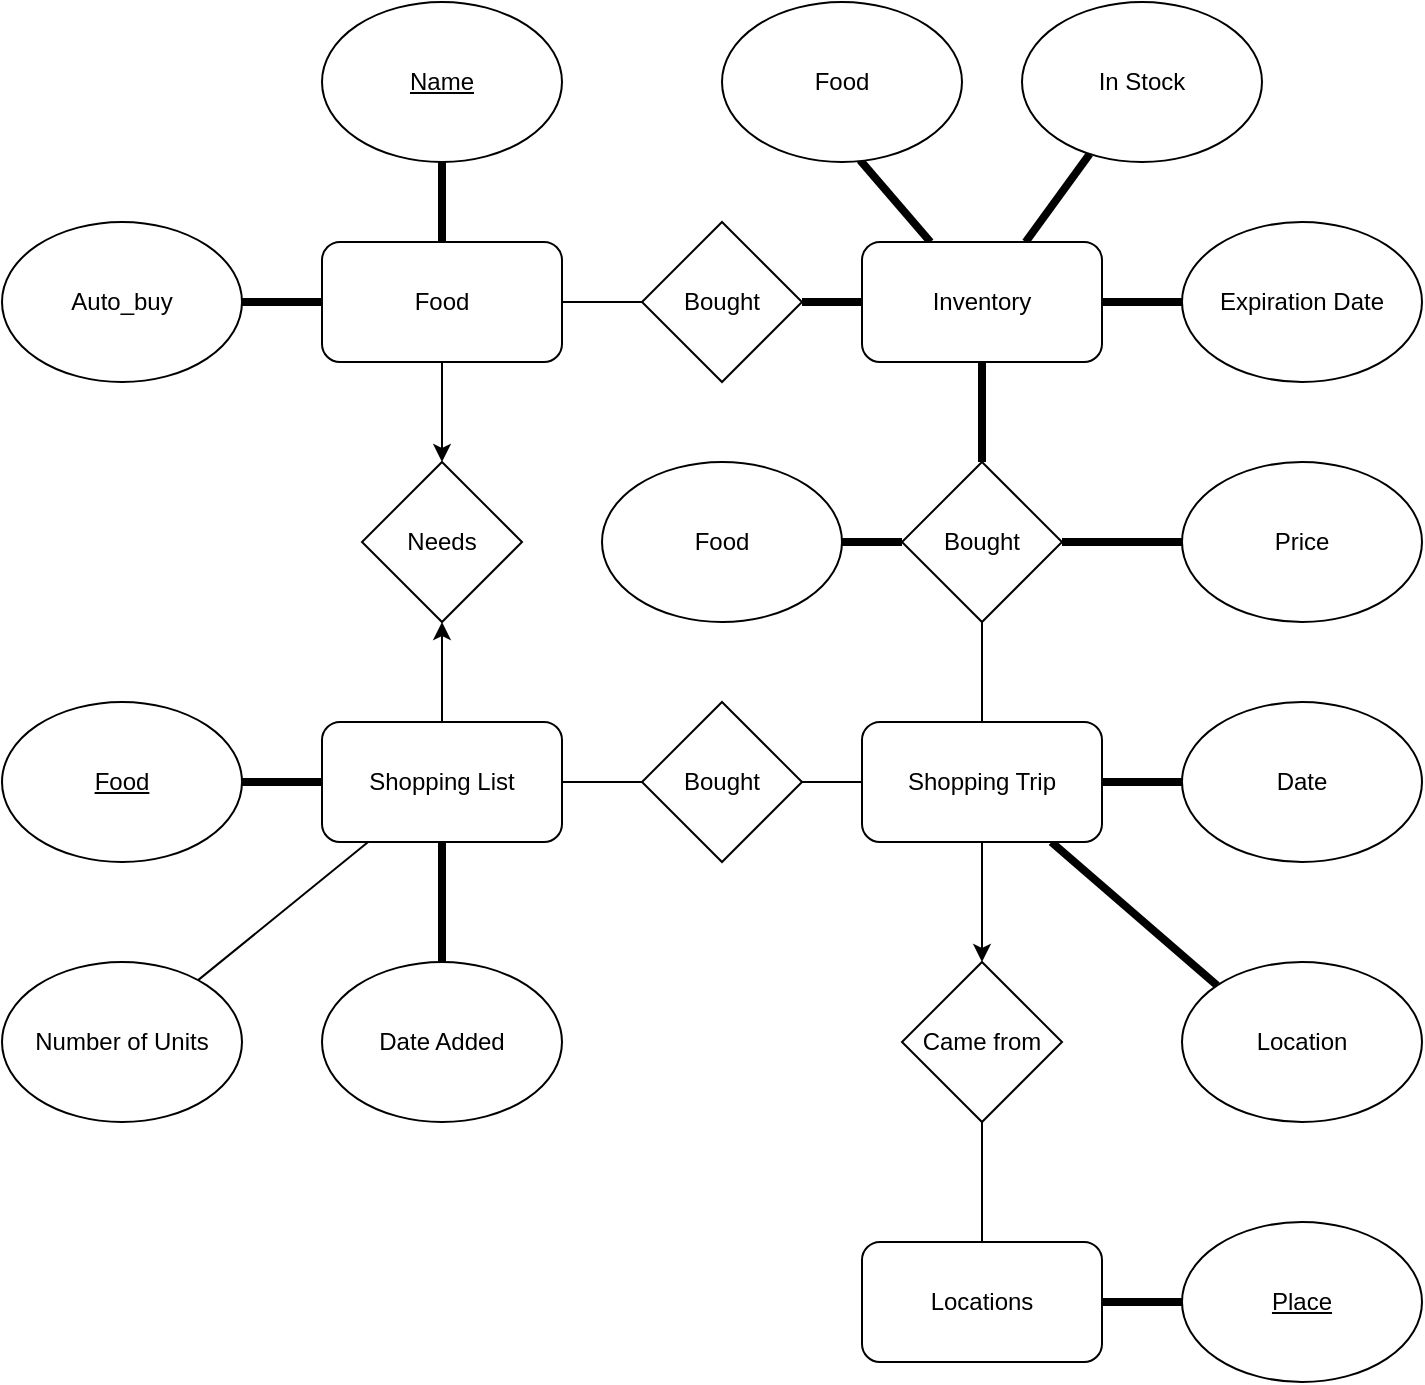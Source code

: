 <mxfile>
    <diagram id="nGnR9s7KKYYqO46Bas71" name="Page-1">
        <mxGraphModel dx="1074" dy="797" grid="1" gridSize="10" guides="1" tooltips="1" connect="1" arrows="1" fold="1" page="1" pageScale="1" pageWidth="850" pageHeight="1100" math="0" shadow="0">
            <root>
                <mxCell id="0"/>
                <mxCell id="1" parent="0"/>
                <mxCell id="17" value="" style="edgeStyle=none;html=1;endArrow=none;endFill=0;strokeWidth=4;" parent="1" source="2" target="5" edge="1">
                    <mxGeometry relative="1" as="geometry"/>
                </mxCell>
                <mxCell id="18" value="" style="edgeStyle=none;html=1;endArrow=none;endFill=0;strokeWidth=4;" parent="1" source="2" target="6" edge="1">
                    <mxGeometry relative="1" as="geometry"/>
                </mxCell>
                <mxCell id="32" value="" style="edgeStyle=none;html=1;strokeWidth=1;endArrow=none;endFill=0;" parent="1" source="2" target="30" edge="1">
                    <mxGeometry relative="1" as="geometry"/>
                </mxCell>
                <mxCell id="2" value="Food" style="rounded=1;whiteSpace=wrap;html=1;" parent="1" vertex="1">
                    <mxGeometry x="180" y="150" width="120" height="60" as="geometry"/>
                </mxCell>
                <mxCell id="5" value="&lt;u&gt;Name&lt;/u&gt;" style="ellipse;whiteSpace=wrap;html=1;" parent="1" vertex="1">
                    <mxGeometry x="180" y="30" width="120" height="80" as="geometry"/>
                </mxCell>
                <mxCell id="6" value="Auto_buy" style="ellipse;whiteSpace=wrap;html=1;" parent="1" vertex="1">
                    <mxGeometry x="20" y="140" width="120" height="80" as="geometry"/>
                </mxCell>
                <mxCell id="19" style="edgeStyle=none;html=1;entryX=0.575;entryY=0.988;entryDx=0;entryDy=0;entryPerimeter=0;strokeWidth=4;endArrow=none;endFill=0;" parent="1" source="7" target="8" edge="1">
                    <mxGeometry relative="1" as="geometry"/>
                </mxCell>
                <mxCell id="21" value="" style="edgeStyle=none;html=1;strokeWidth=4;endArrow=none;endFill=0;" parent="1" source="7" target="12" edge="1">
                    <mxGeometry relative="1" as="geometry"/>
                </mxCell>
                <mxCell id="22" style="edgeStyle=none;html=1;strokeWidth=4;endArrow=none;endFill=0;" parent="1" source="7" target="10" edge="1">
                    <mxGeometry relative="1" as="geometry"/>
                </mxCell>
                <mxCell id="7" value="Inventory" style="rounded=1;whiteSpace=wrap;html=1;" parent="1" vertex="1">
                    <mxGeometry x="450" y="150" width="120" height="60" as="geometry"/>
                </mxCell>
                <mxCell id="8" value="Food" style="ellipse;whiteSpace=wrap;html=1;" parent="1" vertex="1">
                    <mxGeometry x="380" y="30" width="120" height="80" as="geometry"/>
                </mxCell>
                <mxCell id="10" value="Expiration Date" style="ellipse;whiteSpace=wrap;html=1;" parent="1" vertex="1">
                    <mxGeometry x="610" y="140" width="120" height="80" as="geometry"/>
                </mxCell>
                <mxCell id="12" value="In Stock" style="ellipse;whiteSpace=wrap;html=1;" parent="1" vertex="1">
                    <mxGeometry x="530" y="30" width="120" height="80" as="geometry"/>
                </mxCell>
                <mxCell id="25" value="" style="edgeStyle=none;html=1;strokeWidth=4;endArrow=none;endFill=0;" parent="1" source="13" target="14" edge="1">
                    <mxGeometry relative="1" as="geometry"/>
                </mxCell>
                <mxCell id="26" value="" style="edgeStyle=none;html=1;strokeWidth=1;endArrow=none;endFill=0;" parent="1" source="13" target="15" edge="1">
                    <mxGeometry relative="1" as="geometry"/>
                </mxCell>
                <mxCell id="27" value="" style="edgeStyle=none;html=1;strokeWidth=4;endArrow=none;endFill=0;" parent="1" source="13" target="16" edge="1">
                    <mxGeometry relative="1" as="geometry"/>
                </mxCell>
                <mxCell id="60" value="" style="edgeStyle=none;html=1;strokeWidth=1;endArrow=classic;endFill=1;startArrow=none;startFill=0;" parent="1" source="13" target="28" edge="1">
                    <mxGeometry relative="1" as="geometry"/>
                </mxCell>
                <mxCell id="13" value="Shopping List" style="rounded=1;whiteSpace=wrap;html=1;" parent="1" vertex="1">
                    <mxGeometry x="180" y="390" width="120" height="60" as="geometry"/>
                </mxCell>
                <mxCell id="14" value="&lt;u&gt;Food&lt;/u&gt;" style="ellipse;whiteSpace=wrap;html=1;" parent="1" vertex="1">
                    <mxGeometry x="20" y="380" width="120" height="80" as="geometry"/>
                </mxCell>
                <mxCell id="15" value="Number of Units" style="ellipse;whiteSpace=wrap;html=1;" parent="1" vertex="1">
                    <mxGeometry x="20" y="510" width="120" height="80" as="geometry"/>
                </mxCell>
                <mxCell id="16" value="Date Added" style="ellipse;whiteSpace=wrap;html=1;" parent="1" vertex="1">
                    <mxGeometry x="180" y="510" width="120" height="80" as="geometry"/>
                </mxCell>
                <mxCell id="33" value="" style="edgeStyle=none;html=1;strokeWidth=1;endArrow=none;endFill=0;startArrow=classic;startFill=1;" parent="1" source="28" target="2" edge="1">
                    <mxGeometry relative="1" as="geometry"/>
                </mxCell>
                <mxCell id="28" value="Needs" style="rhombus;whiteSpace=wrap;html=1;" parent="1" vertex="1">
                    <mxGeometry x="200" y="260" width="80" height="80" as="geometry"/>
                </mxCell>
                <mxCell id="31" value="" style="edgeStyle=none;html=1;strokeWidth=4;endArrow=none;endFill=0;" parent="1" source="30" target="7" edge="1">
                    <mxGeometry relative="1" as="geometry"/>
                </mxCell>
                <mxCell id="30" value="Bought" style="rhombus;whiteSpace=wrap;html=1;" parent="1" vertex="1">
                    <mxGeometry x="340" y="140" width="80" height="80" as="geometry"/>
                </mxCell>
                <mxCell id="44" style="edgeStyle=none;html=1;entryX=0;entryY=0;entryDx=0;entryDy=0;strokeWidth=4;endArrow=none;endFill=0;" parent="1" source="38" target="40" edge="1">
                    <mxGeometry relative="1" as="geometry"/>
                </mxCell>
                <mxCell id="46" style="edgeStyle=none;html=1;strokeWidth=4;endArrow=none;endFill=0;" parent="1" source="38" target="42" edge="1">
                    <mxGeometry relative="1" as="geometry"/>
                </mxCell>
                <mxCell id="51" value="" style="edgeStyle=none;html=1;strokeWidth=1;endArrow=none;endFill=0;" parent="1" source="38" target="50" edge="1">
                    <mxGeometry relative="1" as="geometry"/>
                </mxCell>
                <mxCell id="38" value="Shopping Trip" style="rounded=1;whiteSpace=wrap;html=1;" parent="1" vertex="1">
                    <mxGeometry x="450" y="390" width="120" height="60" as="geometry"/>
                </mxCell>
                <mxCell id="63" value="" style="edgeStyle=none;html=1;strokeWidth=4;startArrow=none;startFill=0;endArrow=none;endFill=0;" parent="1" source="39" target="50" edge="1">
                    <mxGeometry relative="1" as="geometry"/>
                </mxCell>
                <mxCell id="39" value="Food" style="ellipse;whiteSpace=wrap;html=1;" parent="1" vertex="1">
                    <mxGeometry x="320" y="260" width="120" height="80" as="geometry"/>
                </mxCell>
                <mxCell id="40" value="Location" style="ellipse;whiteSpace=wrap;html=1;" parent="1" vertex="1">
                    <mxGeometry x="610" y="510" width="120" height="80" as="geometry"/>
                </mxCell>
                <mxCell id="41" value="Price" style="ellipse;whiteSpace=wrap;html=1;" parent="1" vertex="1">
                    <mxGeometry x="610" y="260" width="120" height="80" as="geometry"/>
                </mxCell>
                <mxCell id="42" value="Date" style="ellipse;whiteSpace=wrap;html=1;" parent="1" vertex="1">
                    <mxGeometry x="610" y="380" width="120" height="80" as="geometry"/>
                </mxCell>
                <mxCell id="48" value="" style="edgeStyle=none;html=1;strokeWidth=1;endArrow=none;endFill=0;" parent="1" source="47" target="13" edge="1">
                    <mxGeometry relative="1" as="geometry"/>
                </mxCell>
                <mxCell id="49" value="" style="edgeStyle=none;html=1;strokeWidth=1;endArrow=none;endFill=0;" parent="1" source="47" target="38" edge="1">
                    <mxGeometry relative="1" as="geometry"/>
                </mxCell>
                <mxCell id="47" value="Bought" style="rhombus;whiteSpace=wrap;html=1;" parent="1" vertex="1">
                    <mxGeometry x="340" y="380" width="80" height="80" as="geometry"/>
                </mxCell>
                <mxCell id="52" value="" style="edgeStyle=none;html=1;strokeWidth=4;endArrow=none;endFill=0;" parent="1" source="50" target="7" edge="1">
                    <mxGeometry relative="1" as="geometry"/>
                </mxCell>
                <mxCell id="62" value="" style="edgeStyle=none;html=1;strokeWidth=4;startArrow=none;startFill=0;endArrow=none;endFill=0;" parent="1" source="50" target="41" edge="1">
                    <mxGeometry relative="1" as="geometry"/>
                </mxCell>
                <mxCell id="50" value="Bought" style="rhombus;whiteSpace=wrap;html=1;" parent="1" vertex="1">
                    <mxGeometry x="470" y="260" width="80" height="80" as="geometry"/>
                </mxCell>
                <mxCell id="54" value="Locations" style="rounded=1;whiteSpace=wrap;html=1;" parent="1" vertex="1">
                    <mxGeometry x="450" y="650" width="120" height="60" as="geometry"/>
                </mxCell>
                <mxCell id="56" value="" style="edgeStyle=none;html=1;strokeWidth=4;endArrow=none;endFill=0;" parent="1" source="55" target="54" edge="1">
                    <mxGeometry relative="1" as="geometry"/>
                </mxCell>
                <mxCell id="55" value="&lt;u&gt;Place&lt;/u&gt;" style="ellipse;whiteSpace=wrap;html=1;" parent="1" vertex="1">
                    <mxGeometry x="610" y="640" width="120" height="80" as="geometry"/>
                </mxCell>
                <mxCell id="58" value="" style="edgeStyle=none;html=1;strokeWidth=1;endArrow=none;endFill=0;" parent="1" source="57" target="54" edge="1">
                    <mxGeometry relative="1" as="geometry"/>
                </mxCell>
                <mxCell id="61" style="edgeStyle=none;html=1;strokeWidth=1;endArrow=none;endFill=0;startArrow=classic;startFill=1;" parent="1" source="57" target="38" edge="1">
                    <mxGeometry relative="1" as="geometry"/>
                </mxCell>
                <mxCell id="57" value="Came from" style="rhombus;whiteSpace=wrap;html=1;" parent="1" vertex="1">
                    <mxGeometry x="470" y="510" width="80" height="80" as="geometry"/>
                </mxCell>
            </root>
        </mxGraphModel>
    </diagram>
</mxfile>